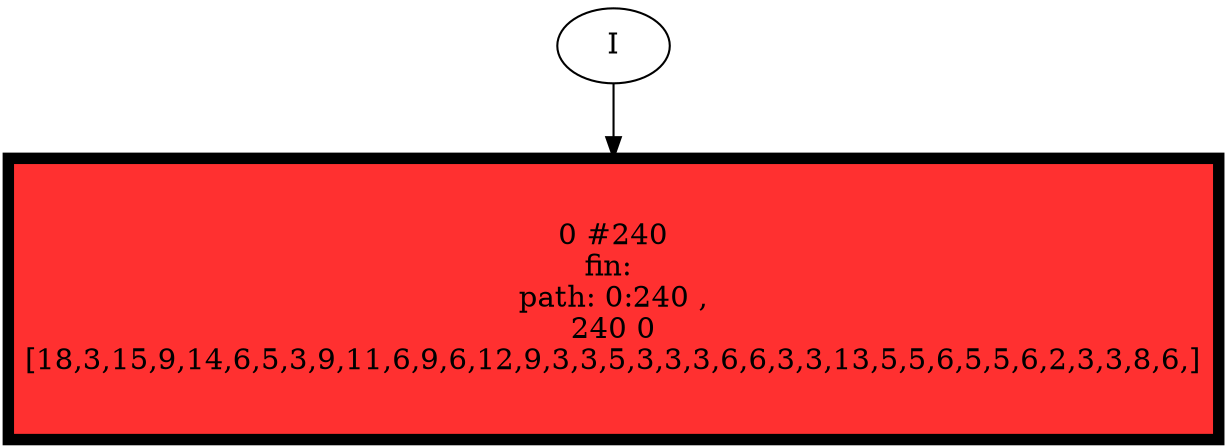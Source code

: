 // produced with flexfringe // 
digraph DFA {
	0 [label="root" shape=box];
		I -> 0;
	0 [ label="0 #240
fin: 
 path: 0:240 , 
240 0
[18,3,15,9,14,6,5,3,9,11,6,9,6,12,9,3,3,5,3,3,3,6,6,3,3,13,5,5,6,5,5,6,2,3,3,8,6,]" , style=filled, fillcolor="firebrick1", width=1.86946, height=1.86946, penwidth=5.4848];
}
